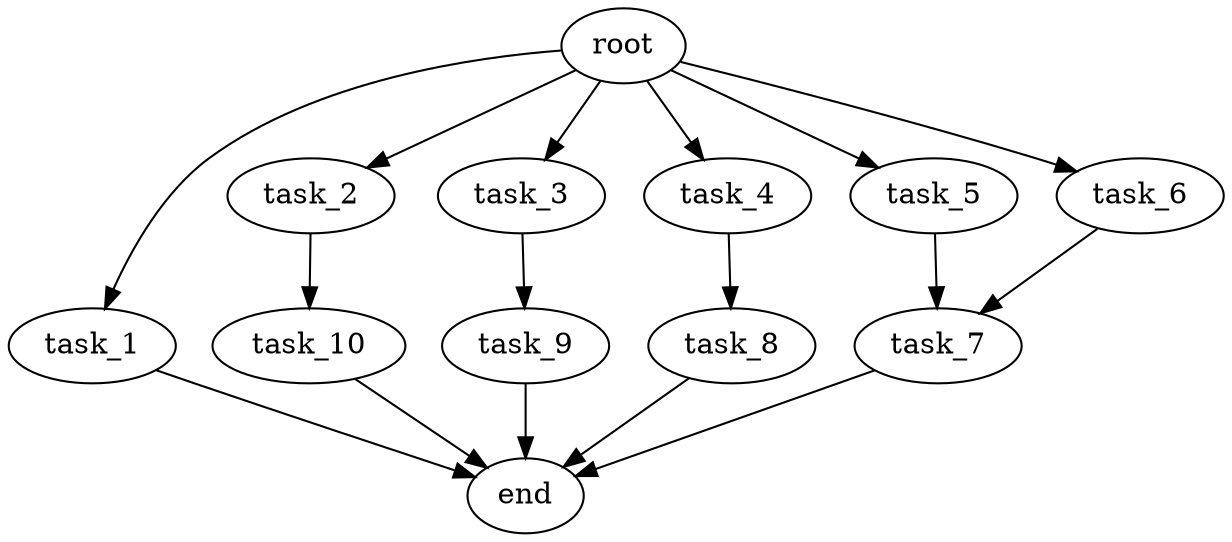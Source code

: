 digraph G {
  root [size="0.000000e+00"];
  task_1 [size="2.675449e+10"];
  task_2 [size="2.479941e+10"];
  task_3 [size="9.690197e+09"];
  task_4 [size="2.902830e+10"];
  task_5 [size="3.842114e+10"];
  task_6 [size="6.154159e+10"];
  task_7 [size="2.483455e+10"];
  task_8 [size="8.653210e+10"];
  task_9 [size="1.597837e+10"];
  task_10 [size="3.275031e+10"];
  end [size="0.000000e+00"];

  root -> task_1 [size="1.000000e-12"];
  root -> task_2 [size="1.000000e-12"];
  root -> task_3 [size="1.000000e-12"];
  root -> task_4 [size="1.000000e-12"];
  root -> task_5 [size="1.000000e-12"];
  root -> task_6 [size="1.000000e-12"];
  task_1 -> end [size="1.000000e-12"];
  task_2 -> task_10 [size="3.275031e+08"];
  task_3 -> task_9 [size="1.597837e+08"];
  task_4 -> task_8 [size="8.653210e+08"];
  task_5 -> task_7 [size="1.241727e+08"];
  task_6 -> task_7 [size="1.241727e+08"];
  task_7 -> end [size="1.000000e-12"];
  task_8 -> end [size="1.000000e-12"];
  task_9 -> end [size="1.000000e-12"];
  task_10 -> end [size="1.000000e-12"];
}
